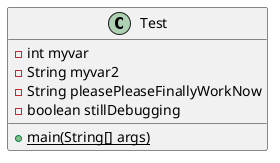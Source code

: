 @startuml test

class Test {
    - int myvar
    - String myvar2
    - String pleasePleaseFinallyWorkNow
    - boolean stillDebugging
    {static} + main(String[] args)
}

@enduml
